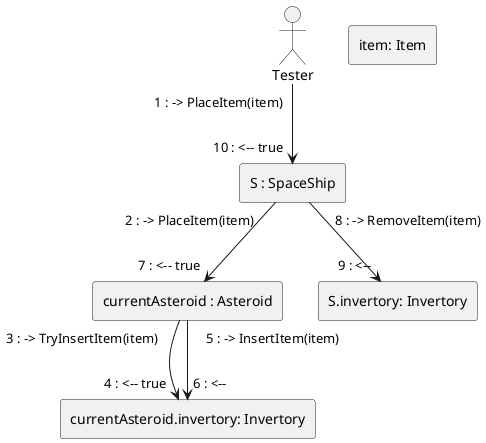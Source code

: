@startuml
'autonumber "0:"
skinparam linestyle ortho

actor Tester as Tester
rectangle "S : SpaceShip" as S
rectangle "currentAsteroid : Asteroid" as ca
rectangle "item: Item"
rectangle "currentAsteroid.invertory: Invertory" as cinv
rectangle "S.invertory: Invertory" as sinv

Tester --> S: "1 : -> PlaceItem(item)" "10 : <-- true"
S --> ca: "2 : -> PlaceItem(item)" "7 : <-- true"
ca --> cinv: "3 : -> TryInsertItem(item)" "4 : <-- true"
ca --> cinv: "5 : -> InsertItem(item)" "6 : <--"
S--> sinv: "8 : -> RemoveItem(item)" "9 : <--"

@enduml